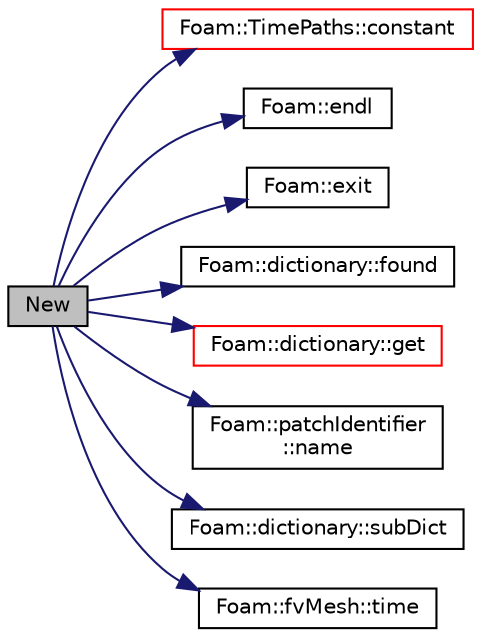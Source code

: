 digraph "New"
{
  bgcolor="transparent";
  edge [fontname="Helvetica",fontsize="10",labelfontname="Helvetica",labelfontsize="10"];
  node [fontname="Helvetica",fontsize="10",shape=record];
  rankdir="LR";
  Node1 [label="New",height=0.2,width=0.4,color="black", fillcolor="grey75", style="filled" fontcolor="black"];
  Node1 -> Node2 [color="midnightblue",fontsize="10",style="solid",fontname="Helvetica"];
  Node2 [label="Foam::TimePaths::constant",height=0.2,width=0.4,color="red",URL="$classFoam_1_1TimePaths.html#aa9cb7d76ee98fee177c92b37635e27a8",tooltip="Return constant name. "];
  Node1 -> Node3 [color="midnightblue",fontsize="10",style="solid",fontname="Helvetica"];
  Node3 [label="Foam::endl",height=0.2,width=0.4,color="black",URL="$namespaceFoam.html#a2db8fe02a0d3909e9351bb4275b23ce4",tooltip="Add newline and flush stream. "];
  Node1 -> Node4 [color="midnightblue",fontsize="10",style="solid",fontname="Helvetica"];
  Node4 [label="Foam::exit",height=0.2,width=0.4,color="black",URL="$namespaceFoam.html#a06ca7250d8e89caf05243ec094843642"];
  Node1 -> Node5 [color="midnightblue",fontsize="10",style="solid",fontname="Helvetica"];
  Node5 [label="Foam::dictionary::found",height=0.2,width=0.4,color="black",URL="$classFoam_1_1dictionary.html#a48c2fe14a2e97cbe5a6d8b197043f5d7",tooltip="Search for an entry (const access) with the given keyword. "];
  Node1 -> Node6 [color="midnightblue",fontsize="10",style="solid",fontname="Helvetica"];
  Node6 [label="Foam::dictionary::get",height=0.2,width=0.4,color="red",URL="$classFoam_1_1dictionary.html#a77e42e567926a2832d92912ed995055a",tooltip="Find and return a T. FatalIOError if not found, or if the number of tokens is incorrect. "];
  Node1 -> Node7 [color="midnightblue",fontsize="10",style="solid",fontname="Helvetica"];
  Node7 [label="Foam::patchIdentifier\l::name",height=0.2,width=0.4,color="black",URL="$classFoam_1_1patchIdentifier.html#a75b72488d2e82151b025744974919d5d",tooltip="Return the patch name. "];
  Node1 -> Node8 [color="midnightblue",fontsize="10",style="solid",fontname="Helvetica"];
  Node8 [label="Foam::dictionary::subDict",height=0.2,width=0.4,color="black",URL="$classFoam_1_1dictionary.html#ac0c70aeaf70dd0be6814c63b481a5c90",tooltip="Find and return a sub-dictionary. "];
  Node1 -> Node9 [color="midnightblue",fontsize="10",style="solid",fontname="Helvetica"];
  Node9 [label="Foam::fvMesh::time",height=0.2,width=0.4,color="black",URL="$classFoam_1_1fvMesh.html#a48fcf6de2789aff6b430b5fc1a05693f",tooltip="Return the top-level database. "];
}
